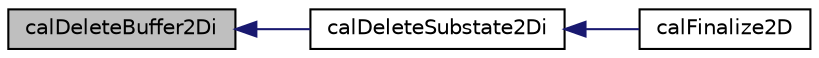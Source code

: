 digraph "calDeleteBuffer2Di"
{
  edge [fontname="Helvetica",fontsize="10",labelfontname="Helvetica",labelfontsize="10"];
  node [fontname="Helvetica",fontsize="10",shape=record];
  rankdir="LR";
  Node1 [label="calDeleteBuffer2Di",height=0.2,width=0.4,color="black", fillcolor="grey75", style="filled" fontcolor="black"];
  Node1 -> Node2 [dir="back",color="midnightblue",fontsize="10",style="solid",fontname="Helvetica"];
  Node2 [label="calDeleteSubstate2Di",height=0.2,width=0.4,color="black", fillcolor="white", style="filled",URL="$cal2_d_8c.html#a8d4bccd8825bac9a75c2a5bfbe9593c7",tooltip="Deletes the memory associated to an int substate. "];
  Node2 -> Node3 [dir="back",color="midnightblue",fontsize="10",style="solid",fontname="Helvetica"];
  Node3 [label="calFinalize2D",height=0.2,width=0.4,color="black", fillcolor="white", style="filled",URL="$cal2_d_8h.html#aa935e8eda0636a5be9d882fe2cab1f33",tooltip="Finalization function: it releases the memory allocated. "];
}
